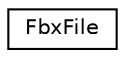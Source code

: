 digraph "クラス階層図"
{
  edge [fontname="Helvetica",fontsize="10",labelfontname="Helvetica",labelfontsize="10"];
  node [fontname="Helvetica",fontsize="10",shape=record];
  rankdir="LR";
  Node0 [label="FbxFile",height=0.2,width=0.4,color="black", fillcolor="white", style="filled",URL="$class_fbx_file.html"];
}
